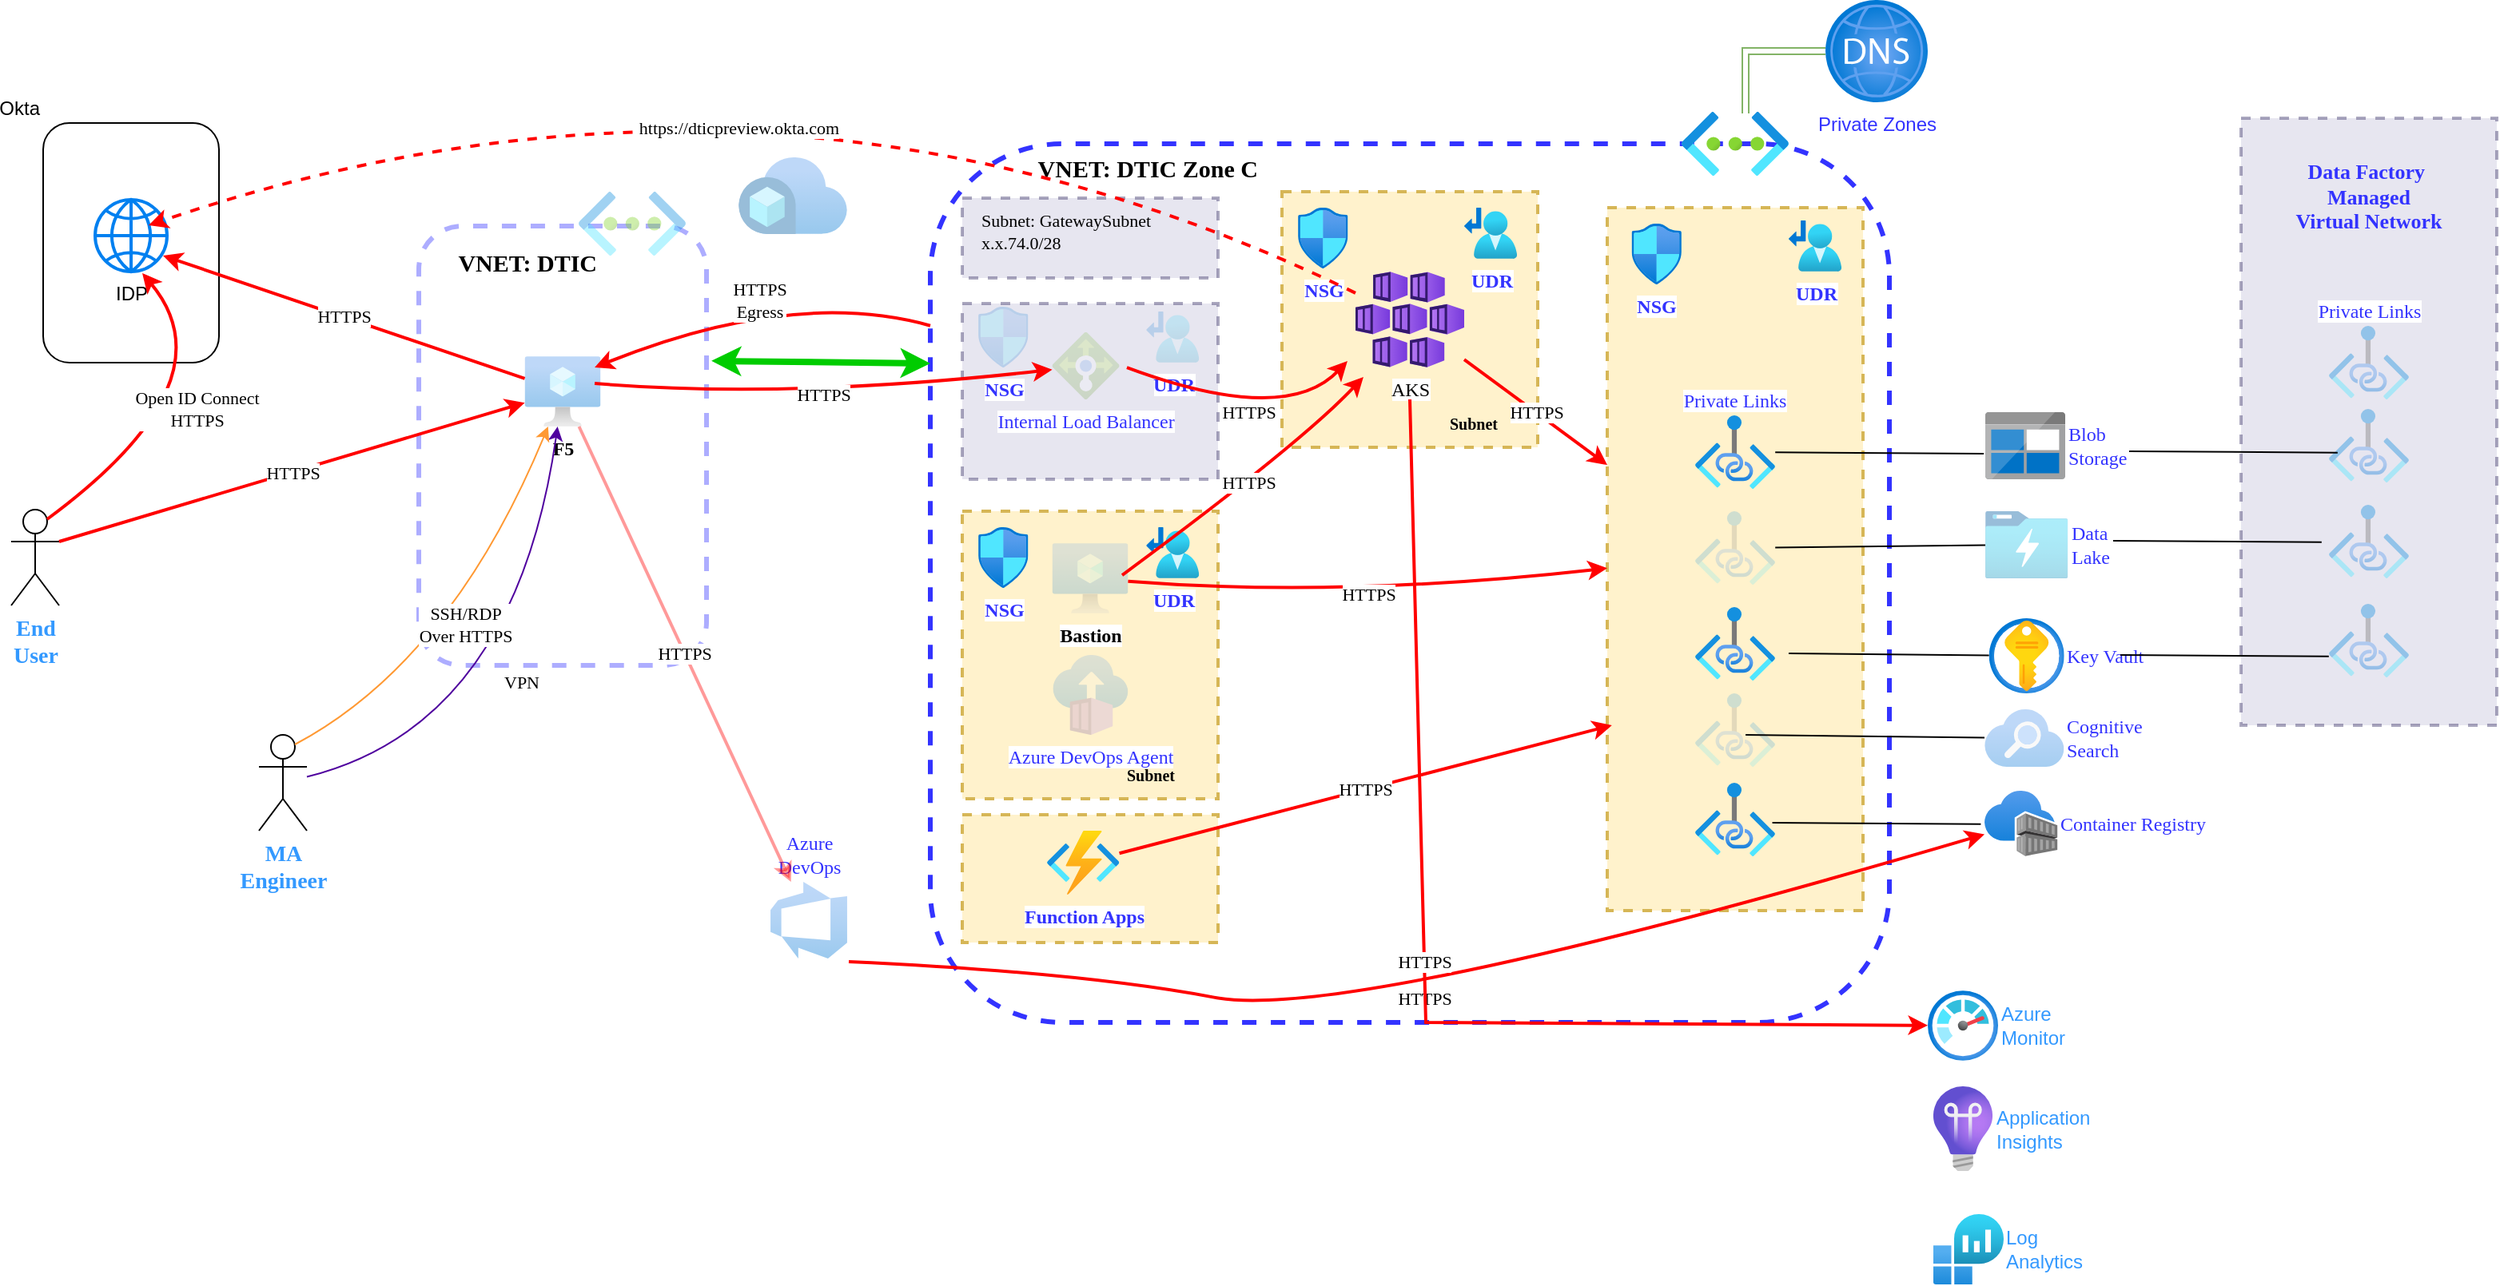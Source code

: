 <mxfile version="20.7.3" type="github">
  <diagram id="pkPBzq_F2FkeLmz5j-t2" name="Page-1">
    <mxGraphModel dx="2442" dy="2060" grid="1" gridSize="10" guides="1" tooltips="1" connect="1" arrows="1" fold="1" page="1" pageScale="1" pageWidth="850" pageHeight="1100" math="0" shadow="0">
      <root>
        <mxCell id="0" />
        <mxCell id="1" parent="0" />
        <mxCell id="_LxGCqmfsSir6SBeD6TM-1" value="" style="rounded=1;whiteSpace=wrap;html=1;direction=south;dashed=1;strokeColor=#3333FF;strokeWidth=3;fontStyle=1;fontFamily=Verdana;" parent="1" vertex="1">
          <mxGeometry x="130" y="20" width="600" height="550" as="geometry" />
        </mxCell>
        <mxCell id="_LxGCqmfsSir6SBeD6TM-2" value="" style="rounded=0;whiteSpace=wrap;html=1;dashed=1;strokeColor=#d6b656;strokeWidth=2;labelPosition=right;verticalLabelPosition=bottom;align=left;verticalAlign=top;fillColor=#fff2cc;" parent="1" vertex="1">
          <mxGeometry x="150" y="250" width="160" height="180" as="geometry" />
        </mxCell>
        <mxCell id="_LxGCqmfsSir6SBeD6TM-3" value="Bastion" style="aspect=fixed;html=1;points=[];align=center;image;fontSize=12;image=img/lib/azure2/compute/Virtual_Machine.svg;dashed=1;strokeColor=#3333FF;strokeWidth=3;fontFamily=Verdana;fontStyle=1;opacity=20;" parent="1" vertex="1">
          <mxGeometry x="206.28" y="270" width="47.44" height="44" as="geometry" />
        </mxCell>
        <mxCell id="_LxGCqmfsSir6SBeD6TM-5" value="" style="rounded=0;whiteSpace=wrap;html=1;dashed=1;strokeColor=#d6b656;strokeWidth=2;fillColor=#fff2cc;" parent="1" vertex="1">
          <mxGeometry x="350" y="50" width="160" height="160" as="geometry" />
        </mxCell>
        <mxCell id="_LxGCqmfsSir6SBeD6TM-7" value="AKS" style="aspect=fixed;html=1;points=[];align=center;image;fontSize=12;image=img/lib/azure2/containers/Kubernetes_Services.svg;dashed=1;strokeColor=#3333FF;strokeWidth=2;fontFamily=Verdana;" parent="1" vertex="1">
          <mxGeometry x="396" y="100" width="68" height="60" as="geometry" />
        </mxCell>
        <mxCell id="_LxGCqmfsSir6SBeD6TM-8" value="" style="aspect=fixed;html=1;points=[];align=center;image;fontSize=12;image=img/lib/azure2/networking/Virtual_Networks.svg;dashed=1;strokeColor=#3333FF;strokeWidth=2;fontFamily=Verdana;" parent="1" vertex="1">
          <mxGeometry x="600" width="67" height="40" as="geometry" />
        </mxCell>
        <mxCell id="_LxGCqmfsSir6SBeD6TM-9" value="VNET: DTIC Zone C&amp;nbsp;" style="text;html=1;strokeColor=none;fillColor=none;align=center;verticalAlign=middle;whiteSpace=wrap;rounded=0;dashed=1;strokeWidth=2;fontFamily=Verdana;fontStyle=1;fontSize=15;" parent="1" vertex="1">
          <mxGeometry x="170" y="20" width="196.28" height="30" as="geometry" />
        </mxCell>
        <mxCell id="_LxGCqmfsSir6SBeD6TM-10" value="NSG" style="aspect=fixed;html=1;points=[];align=center;image;fontSize=12;image=img/lib/azure2/networking/Network_Security_Groups.svg;dashed=1;strokeColor=#3333FF;strokeWidth=2;fontFamily=Verdana;fontColor=#3333FF;fontStyle=1" parent="1" vertex="1">
          <mxGeometry x="160" y="260" width="31.29" height="38" as="geometry" />
        </mxCell>
        <mxCell id="_LxGCqmfsSir6SBeD6TM-11" value="Subnet" style="text;html=1;strokeColor=none;fillColor=none;align=center;verticalAlign=middle;whiteSpace=wrap;rounded=0;dashed=1;strokeWidth=2;fontFamily=Verdana;fontSize=10;fontColor=#000000;fontStyle=1" parent="1" vertex="1">
          <mxGeometry x="238.14" y="400" width="60" height="30" as="geometry" />
        </mxCell>
        <mxCell id="_LxGCqmfsSir6SBeD6TM-12" value="Subnet" style="text;html=1;strokeColor=none;fillColor=none;align=center;verticalAlign=middle;whiteSpace=wrap;rounded=0;dashed=1;strokeWidth=2;fontFamily=Verdana;fontSize=10;fontColor=#000000;fontStyle=1" parent="1" vertex="1">
          <mxGeometry x="440" y="180" width="60" height="30" as="geometry" />
        </mxCell>
        <mxCell id="_LxGCqmfsSir6SBeD6TM-13" value="NSG" style="aspect=fixed;html=1;points=[];align=center;image;fontSize=12;image=img/lib/azure2/networking/Network_Security_Groups.svg;dashed=1;strokeColor=#3333FF;strokeWidth=2;fontFamily=Verdana;fontColor=#3333FF;fontStyle=1" parent="1" vertex="1">
          <mxGeometry x="360" y="60" width="31.29" height="38" as="geometry" />
        </mxCell>
        <mxCell id="A7Y3zjwEidm9EwU9jEmX-1" value="&lt;font color=&quot;#3333ff&quot;&gt;Private Zones&lt;/font&gt;" style="aspect=fixed;html=1;points=[];align=center;image;fontSize=12;image=img/lib/azure2/networking/DNS_Zones.svg;" parent="1" vertex="1">
          <mxGeometry x="690" y="-70" width="64" height="64" as="geometry" />
        </mxCell>
        <mxCell id="A7Y3zjwEidm9EwU9jEmX-3" value="" style="shape=link;html=1;rounded=0;exitX=0.597;exitY=0.025;exitDx=0;exitDy=0;exitPerimeter=0;fillColor=#d5e8d4;strokeColor=#82b366;" parent="1" source="_LxGCqmfsSir6SBeD6TM-8" target="A7Y3zjwEidm9EwU9jEmX-1" edge="1">
          <mxGeometry width="100" relative="1" as="geometry">
            <mxPoint x="640" as="sourcePoint" />
            <mxPoint x="470" y="120" as="targetPoint" />
            <Array as="points">
              <mxPoint x="640" y="-38" />
            </Array>
          </mxGeometry>
        </mxCell>
        <mxCell id="A7Y3zjwEidm9EwU9jEmX-5" value="" style="rounded=0;whiteSpace=wrap;html=1;dashed=1;strokeColor=#d6b656;strokeWidth=2;fillColor=#fff2cc;" parent="1" vertex="1">
          <mxGeometry x="553.5" y="60" width="160" height="440" as="geometry" />
        </mxCell>
        <mxCell id="A7Y3zjwEidm9EwU9jEmX-6" value="NSG" style="aspect=fixed;html=1;points=[];align=center;image;fontSize=12;image=img/lib/azure2/networking/Network_Security_Groups.svg;dashed=1;strokeColor=#3333FF;strokeWidth=2;fontFamily=Verdana;fontColor=#3333FF;fontStyle=1" parent="1" vertex="1">
          <mxGeometry x="568.71" y="70" width="31.29" height="38" as="geometry" />
        </mxCell>
        <mxCell id="A7Y3zjwEidm9EwU9jEmX-7" value="UDR" style="aspect=fixed;html=1;points=[];align=center;image;fontSize=12;image=img/lib/azure2/networking/Route_Tables.svg;fontColor=#3333FF;fontStyle=1;fontFamily=Verdana;" parent="1" vertex="1">
          <mxGeometry x="464" y="60" width="33.03" height="32" as="geometry" />
        </mxCell>
        <mxCell id="A7Y3zjwEidm9EwU9jEmX-8" value="UDR" style="aspect=fixed;html=1;points=[];align=center;image;fontSize=12;image=img/lib/azure2/networking/Route_Tables.svg;fontColor=#3333FF;fontStyle=1;fontFamily=Verdana;" parent="1" vertex="1">
          <mxGeometry x="667" y="68" width="33.03" height="32" as="geometry" />
        </mxCell>
        <mxCell id="A7Y3zjwEidm9EwU9jEmX-9" value="UDR" style="aspect=fixed;html=1;points=[];align=center;image;fontSize=12;image=img/lib/azure2/networking/Route_Tables.svg;fontColor=#3333FF;fontStyle=1;fontFamily=Verdana;" parent="1" vertex="1">
          <mxGeometry x="265.11" y="260" width="33.03" height="32" as="geometry" />
        </mxCell>
        <mxCell id="A7Y3zjwEidm9EwU9jEmX-10" value="Private Links" style="aspect=fixed;html=1;points=[];align=center;image;fontSize=12;image=img/lib/azure2/networking/Private_Link.svg;fontFamily=Verdana;fontColor=#3333FF;labelPosition=center;verticalLabelPosition=top;verticalAlign=bottom;" parent="1" vertex="1">
          <mxGeometry x="608.41" y="190" width="50.18" height="46" as="geometry" />
        </mxCell>
        <mxCell id="A7Y3zjwEidm9EwU9jEmX-11" value="" style="aspect=fixed;html=1;points=[];align=center;image;fontSize=12;image=img/lib/azure2/networking/Private_Link.svg;fontFamily=Verdana;fontColor=#3333FF;opacity=20;" parent="1" vertex="1">
          <mxGeometry x="608.41" y="250" width="50.18" height="46" as="geometry" />
        </mxCell>
        <mxCell id="A7Y3zjwEidm9EwU9jEmX-12" value="" style="aspect=fixed;html=1;points=[];align=center;image;fontSize=12;image=img/lib/azure2/networking/Private_Link.svg;fontFamily=Verdana;fontColor=#3333FF;" parent="1" vertex="1">
          <mxGeometry x="608.41" y="310" width="50.18" height="46" as="geometry" />
        </mxCell>
        <mxCell id="A7Y3zjwEidm9EwU9jEmX-13" value="" style="aspect=fixed;html=1;points=[];align=center;image;fontSize=12;image=img/lib/azure2/networking/Private_Link.svg;fontFamily=Verdana;fontColor=#3333FF;opacity=20;" parent="1" vertex="1">
          <mxGeometry x="608.41" y="364" width="50.18" height="46" as="geometry" />
        </mxCell>
        <mxCell id="A7Y3zjwEidm9EwU9jEmX-14" value="" style="aspect=fixed;html=1;points=[];align=center;image;fontSize=12;image=img/lib/azure2/networking/Private_Link.svg;fontFamily=Verdana;fontColor=#3333FF;" parent="1" vertex="1">
          <mxGeometry x="608.41" y="420" width="50.18" height="46" as="geometry" />
        </mxCell>
        <mxCell id="A7Y3zjwEidm9EwU9jEmX-15" value="" style="rounded=0;whiteSpace=wrap;html=1;dashed=1;strokeColor=#56517e;strokeWidth=2;labelPosition=right;verticalLabelPosition=bottom;align=left;verticalAlign=top;fillColor=#d0cee2;opacity=50;" parent="1" vertex="1">
          <mxGeometry x="150" y="120" width="160" height="110" as="geometry" />
        </mxCell>
        <mxCell id="A7Y3zjwEidm9EwU9jEmX-16" value="NSG" style="aspect=fixed;html=1;points=[];align=center;image;fontSize=12;image=img/lib/azure2/networking/Network_Security_Groups.svg;dashed=1;strokeColor=#3333FF;strokeWidth=2;fontFamily=Verdana;fontColor=#3333FF;fontStyle=1;opacity=20;" parent="1" vertex="1">
          <mxGeometry x="160" y="122" width="31.29" height="38" as="geometry" />
        </mxCell>
        <mxCell id="A7Y3zjwEidm9EwU9jEmX-17" value="UDR" style="aspect=fixed;html=1;points=[];align=center;image;fontSize=12;image=img/lib/azure2/networking/Route_Tables.svg;fontColor=#3333FF;fontStyle=1;fontFamily=Verdana;opacity=20;" parent="1" vertex="1">
          <mxGeometry x="265.11" y="125" width="33.03" height="32" as="geometry" />
        </mxCell>
        <mxCell id="A7Y3zjwEidm9EwU9jEmX-18" value="Internal Load Balancer" style="aspect=fixed;html=1;points=[];align=center;image;fontSize=12;image=img/lib/azure2/networking/Load_Balancers.svg;fontFamily=Verdana;fontColor=#3333FF;imageBackground=none;opacity=20;" parent="1" vertex="1">
          <mxGeometry x="206.28" y="138" width="42" height="42" as="geometry" />
        </mxCell>
        <mxCell id="A7Y3zjwEidm9EwU9jEmX-19" value="" style="rounded=0;whiteSpace=wrap;html=1;dashed=1;strokeColor=#56517e;strokeWidth=2;labelPosition=right;verticalLabelPosition=bottom;align=left;verticalAlign=top;fillColor=#d0cee2;opacity=50;" parent="1" vertex="1">
          <mxGeometry x="150" y="54" width="160" height="50" as="geometry" />
        </mxCell>
        <mxCell id="A7Y3zjwEidm9EwU9jEmX-20" value="" style="rounded=0;whiteSpace=wrap;html=1;dashed=1;strokeColor=#d6b656;strokeWidth=2;labelPosition=right;verticalLabelPosition=bottom;align=left;verticalAlign=top;fillColor=#fff2cc;" parent="1" vertex="1">
          <mxGeometry x="150" y="440" width="160" height="80" as="geometry" />
        </mxCell>
        <mxCell id="A7Y3zjwEidm9EwU9jEmX-21" value="Function Apps" style="aspect=fixed;html=1;points=[];align=center;image;fontSize=12;image=img/lib/azure2/compute/Function_Apps.svg;fontFamily=Verdana;fontColor=#3333FF;fontStyle=1" parent="1" vertex="1">
          <mxGeometry x="202.95" y="450" width="45.33" height="40" as="geometry" />
        </mxCell>
        <mxCell id="A7Y3zjwEidm9EwU9jEmX-24" value="Blob&lt;br&gt;Storage" style="sketch=0;aspect=fixed;html=1;points=[];align=left;image;fontSize=12;image=img/lib/mscae/BlobBlock.svg;fontFamily=Verdana;fontColor=#3333FF;labelPosition=right;verticalLabelPosition=middle;verticalAlign=middle;" parent="1" vertex="1">
          <mxGeometry x="790" y="188" width="50" height="42" as="geometry" />
        </mxCell>
        <mxCell id="A7Y3zjwEidm9EwU9jEmX-25" value="" style="endArrow=none;html=1;rounded=0;strokeColor=default;fontFamily=Verdana;fontSize=13;fontColor=#3333FF;entryX=-0.02;entryY=0.619;entryDx=0;entryDy=0;entryPerimeter=0;" parent="1" source="A7Y3zjwEidm9EwU9jEmX-10" target="A7Y3zjwEidm9EwU9jEmX-24" edge="1">
          <mxGeometry width="50" height="50" relative="1" as="geometry">
            <mxPoint x="720" y="250" as="sourcePoint" />
            <mxPoint x="770" y="200" as="targetPoint" />
          </mxGeometry>
        </mxCell>
        <mxCell id="A7Y3zjwEidm9EwU9jEmX-26" value="Data&lt;br&gt;Lake" style="aspect=fixed;html=1;points=[];align=left;image;fontSize=12;image=img/lib/azure2/analytics/Data_Lake_Store_Gen1.svg;fontFamily=Verdana;fontColor=#3333FF;labelPosition=right;verticalLabelPosition=middle;verticalAlign=middle;opacity=40;" parent="1" vertex="1">
          <mxGeometry x="790" y="250" width="51.69" height="42" as="geometry" />
        </mxCell>
        <mxCell id="A7Y3zjwEidm9EwU9jEmX-27" value="" style="endArrow=none;html=1;rounded=0;strokeColor=default;fontFamily=Verdana;fontSize=13;fontColor=#3399FF;" parent="1" source="A7Y3zjwEidm9EwU9jEmX-11" target="A7Y3zjwEidm9EwU9jEmX-26" edge="1">
          <mxGeometry width="50" height="50" relative="1" as="geometry">
            <mxPoint x="667.0" y="279.501" as="sourcePoint" />
            <mxPoint x="797.41" y="280.338" as="targetPoint" />
          </mxGeometry>
        </mxCell>
        <mxCell id="A7Y3zjwEidm9EwU9jEmX-29" value="&lt;font color=&quot;#3333ff&quot;&gt;Key Vault&lt;/font&gt;" style="aspect=fixed;html=1;points=[];align=left;image;fontSize=12;image=img/lib/azure2/security/Key_Vaults.svg;fontFamily=Verdana;fontColor=#3399FF;labelPosition=right;verticalLabelPosition=middle;verticalAlign=middle;" parent="1" vertex="1">
          <mxGeometry x="792.35" y="317" width="47" height="47" as="geometry" />
        </mxCell>
        <mxCell id="A7Y3zjwEidm9EwU9jEmX-30" value="" style="endArrow=none;html=1;rounded=0;strokeColor=default;fontFamily=Verdana;fontSize=13;fontColor=#3333FF;" parent="1" target="A7Y3zjwEidm9EwU9jEmX-29" edge="1">
          <mxGeometry width="50" height="50" relative="1" as="geometry">
            <mxPoint x="667.0" y="339.001" as="sourcePoint" />
            <mxPoint x="780" y="340" as="targetPoint" />
          </mxGeometry>
        </mxCell>
        <mxCell id="A7Y3zjwEidm9EwU9jEmX-31" value="Cognitive&lt;br&gt;Search" style="aspect=fixed;html=1;points=[];align=left;image;fontSize=12;image=img/lib/azure2/app_services/Search_Services.svg;fontFamily=Verdana;fontColor=#3333FF;labelPosition=right;verticalLabelPosition=middle;verticalAlign=middle;opacity=40;" parent="1" vertex="1">
          <mxGeometry x="789.51" y="374" width="49.84" height="36" as="geometry" />
        </mxCell>
        <mxCell id="A7Y3zjwEidm9EwU9jEmX-32" value="" style="endArrow=none;html=1;rounded=0;strokeColor=default;fontFamily=Verdana;fontSize=13;fontColor=#3333FF;exitX=0.63;exitY=0.565;exitDx=0;exitDy=0;exitPerimeter=0;" parent="1" source="A7Y3zjwEidm9EwU9jEmX-13" target="A7Y3zjwEidm9EwU9jEmX-31" edge="1">
          <mxGeometry width="50" height="50" relative="1" as="geometry">
            <mxPoint x="656.79" y="400.001" as="sourcePoint" />
            <mxPoint x="787.2" y="400.838" as="targetPoint" />
          </mxGeometry>
        </mxCell>
        <mxCell id="A7Y3zjwEidm9EwU9jEmX-33" value="&lt;font color=&quot;#3333ff&quot;&gt;Container Registry&lt;/font&gt;" style="aspect=fixed;html=1;points=[];align=left;image;fontSize=12;image=img/lib/azure2/containers/Container_Registries.svg;fontFamily=Verdana;fontColor=#3399FF;labelPosition=right;verticalLabelPosition=middle;verticalAlign=middle;" parent="1" vertex="1">
          <mxGeometry x="789.51" y="425" width="45.7" height="41" as="geometry" />
        </mxCell>
        <mxCell id="A7Y3zjwEidm9EwU9jEmX-34" value="" style="endArrow=none;html=1;rounded=0;strokeColor=default;fontFamily=Verdana;fontSize=13;fontColor=#3333FF;entryX=-0.02;entryY=0.619;entryDx=0;entryDy=0;entryPerimeter=0;" parent="1" edge="1">
          <mxGeometry width="50" height="50" relative="1" as="geometry">
            <mxPoint x="656.79" y="445.001" as="sourcePoint" />
            <mxPoint x="787.2" y="445.838" as="targetPoint" />
          </mxGeometry>
        </mxCell>
        <mxCell id="A7Y3zjwEidm9EwU9jEmX-35" value="" style="rounded=0;whiteSpace=wrap;html=1;dashed=1;strokeColor=#56517e;strokeWidth=2;opacity=50;fillColor=#d0cee2;" parent="1" vertex="1">
          <mxGeometry x="950" y="4" width="160" height="380" as="geometry" />
        </mxCell>
        <mxCell id="A7Y3zjwEidm9EwU9jEmX-38" value="Private Links" style="aspect=fixed;html=1;points=[];align=center;image;fontSize=12;image=img/lib/azure2/networking/Private_Link.svg;fontFamily=Verdana;fontColor=#3333FF;labelPosition=center;verticalLabelPosition=top;verticalAlign=bottom;opacity=40;" parent="1" vertex="1">
          <mxGeometry x="1004.91" y="134" width="50.18" height="46" as="geometry" />
        </mxCell>
        <mxCell id="A7Y3zjwEidm9EwU9jEmX-39" value="" style="aspect=fixed;html=1;points=[];align=center;image;fontSize=12;image=img/lib/azure2/networking/Private_Link.svg;fontFamily=Verdana;fontColor=#3333FF;opacity=40;" parent="1" vertex="1">
          <mxGeometry x="1004.91" y="186" width="50.18" height="46" as="geometry" />
        </mxCell>
        <mxCell id="A7Y3zjwEidm9EwU9jEmX-40" value="" style="aspect=fixed;html=1;points=[];align=center;image;fontSize=12;image=img/lib/azure2/networking/Private_Link.svg;fontFamily=Verdana;fontColor=#3333FF;opacity=40;" parent="1" vertex="1">
          <mxGeometry x="1004.91" y="246" width="50.18" height="46" as="geometry" />
        </mxCell>
        <mxCell id="A7Y3zjwEidm9EwU9jEmX-41" value="" style="aspect=fixed;html=1;points=[];align=center;image;fontSize=12;image=img/lib/azure2/networking/Private_Link.svg;fontFamily=Verdana;fontColor=#3333FF;opacity=40;" parent="1" vertex="1">
          <mxGeometry x="1004.91" y="308" width="50.18" height="46" as="geometry" />
        </mxCell>
        <mxCell id="A7Y3zjwEidm9EwU9jEmX-55" value="" style="endArrow=none;html=1;rounded=0;strokeColor=default;fontFamily=Verdana;fontSize=13;fontColor=#3333FF;entryX=-0.02;entryY=0.619;entryDx=0;entryDy=0;entryPerimeter=0;" parent="1" edge="1">
          <mxGeometry width="50" height="50" relative="1" as="geometry">
            <mxPoint x="880.0" y="212.501" as="sourcePoint" />
            <mxPoint x="1010.41" y="213.338" as="targetPoint" />
          </mxGeometry>
        </mxCell>
        <mxCell id="A7Y3zjwEidm9EwU9jEmX-57" value="" style="endArrow=none;html=1;rounded=0;strokeColor=default;fontFamily=Verdana;fontSize=13;fontColor=#3333FF;entryX=-0.02;entryY=0.619;entryDx=0;entryDy=0;entryPerimeter=0;" parent="1" edge="1">
          <mxGeometry width="50" height="50" relative="1" as="geometry">
            <mxPoint x="870.0" y="268.501" as="sourcePoint" />
            <mxPoint x="1000.41" y="269.338" as="targetPoint" />
          </mxGeometry>
        </mxCell>
        <mxCell id="A7Y3zjwEidm9EwU9jEmX-58" value="" style="endArrow=none;html=1;rounded=0;strokeColor=default;fontFamily=Verdana;fontSize=13;fontColor=#3333FF;entryX=-0.02;entryY=0.619;entryDx=0;entryDy=0;entryPerimeter=0;" parent="1" edge="1">
          <mxGeometry width="50" height="50" relative="1" as="geometry">
            <mxPoint x="874.5" y="340.001" as="sourcePoint" />
            <mxPoint x="1004.91" y="340.838" as="targetPoint" />
          </mxGeometry>
        </mxCell>
        <mxCell id="A7Y3zjwEidm9EwU9jEmX-60" value="&lt;b&gt;Data Factory&amp;nbsp;&lt;br&gt;Managed&lt;br&gt;Virtual Network&lt;/b&gt;" style="text;html=1;strokeColor=none;fillColor=none;align=center;verticalAlign=middle;whiteSpace=wrap;rounded=0;fontFamily=Verdana;fontSize=13;fontColor=#3333FF;opacity=40;" parent="1" vertex="1">
          <mxGeometry x="960" y="13" width="140" height="79" as="geometry" />
        </mxCell>
        <mxCell id="r7Z5neGbWyE1JMXpOCnD-1" value="" style="rounded=1;whiteSpace=wrap;html=1;direction=south;dashed=1;strokeColor=#3333FF;strokeWidth=3;fontStyle=1;fontFamily=Verdana;opacity=40;" parent="1" vertex="1">
          <mxGeometry x="-190" y="71.5" width="180" height="275" as="geometry" />
        </mxCell>
        <mxCell id="r7Z5neGbWyE1JMXpOCnD-2" value="VNET: DTIC&amp;nbsp;" style="text;html=1;strokeColor=none;fillColor=none;align=center;verticalAlign=middle;whiteSpace=wrap;rounded=0;dashed=1;strokeWidth=2;fontFamily=Verdana;fontStyle=1;fontSize=15;opacity=40;" parent="1" vertex="1">
          <mxGeometry x="-180" y="80" width="120" height="28" as="geometry" />
        </mxCell>
        <mxCell id="r7Z5neGbWyE1JMXpOCnD-3" value="" style="aspect=fixed;html=1;points=[];align=center;image;fontSize=12;image=img/lib/azure2/networking/Virtual_Networks.svg;dashed=1;strokeColor=#3333FF;strokeWidth=2;fontFamily=Verdana;opacity=40;" parent="1" vertex="1">
          <mxGeometry x="-90" y="50" width="67" height="40" as="geometry" />
        </mxCell>
        <mxCell id="r7Z5neGbWyE1JMXpOCnD-4" value="F5" style="aspect=fixed;html=1;points=[];align=center;image;fontSize=12;image=img/lib/azure2/compute/Virtual_Machine.svg;dashed=1;strokeColor=#3333FF;strokeWidth=3;fontFamily=Verdana;fontStyle=1;opacity=40;" parent="1" vertex="1">
          <mxGeometry x="-123.72" y="153" width="47.44" height="44" as="geometry" />
        </mxCell>
        <mxCell id="r7Z5neGbWyE1JMXpOCnD-5" value="" style="aspect=fixed;html=1;points=[];align=center;image;fontSize=12;image=img/lib/azure2/azure_ecosystem/Azure_Hybrid_Center.svg;opacity=40;" parent="1" vertex="1">
          <mxGeometry x="10" y="28.5" width="68" height="48" as="geometry" />
        </mxCell>
        <mxCell id="r7Z5neGbWyE1JMXpOCnD-6" value="" style="endArrow=classic;startArrow=classic;html=1;rounded=0;entryX=0.25;entryY=1;entryDx=0;entryDy=0;exitX=0.307;exitY=-0.017;exitDx=0;exitDy=0;exitPerimeter=0;strokeColor=#00CC00;strokeWidth=4;" parent="1" source="r7Z5neGbWyE1JMXpOCnD-1" target="_LxGCqmfsSir6SBeD6TM-1" edge="1">
          <mxGeometry width="50" height="50" relative="1" as="geometry">
            <mxPoint y="157" as="sourcePoint" />
            <mxPoint x="50" y="107" as="targetPoint" />
          </mxGeometry>
        </mxCell>
        <mxCell id="r7Z5neGbWyE1JMXpOCnD-8" value="Okta" style="rounded=1;whiteSpace=wrap;html=1;labelPosition=left;verticalLabelPosition=top;align=right;verticalAlign=bottom;" parent="1" vertex="1">
          <mxGeometry x="-425" y="7" width="110" height="150" as="geometry" />
        </mxCell>
        <mxCell id="r7Z5neGbWyE1JMXpOCnD-9" value="IDP" style="html=1;verticalLabelPosition=bottom;align=center;labelBackgroundColor=#ffffff;verticalAlign=top;strokeWidth=2;strokeColor=#0080F0;shadow=0;dashed=0;shape=mxgraph.ios7.icons.globe;" parent="1" vertex="1">
          <mxGeometry x="-392.5" y="55" width="45" height="45" as="geometry" />
        </mxCell>
        <mxCell id="r7Z5neGbWyE1JMXpOCnD-10" value="MA&lt;br&gt;Engineer" style="shape=umlActor;verticalLabelPosition=bottom;verticalAlign=top;html=1;outlineConnect=0;fontColor=#3399FF;fontStyle=1;fontFamily=Verdana;fontSize=14;" parent="1" vertex="1">
          <mxGeometry x="-290" y="390" width="30" height="60" as="geometry" />
        </mxCell>
        <mxCell id="r7Z5neGbWyE1JMXpOCnD-11" value="End&lt;br&gt;User" style="shape=umlActor;verticalLabelPosition=bottom;verticalAlign=top;html=1;outlineConnect=0;fontColor=#3399FF;fontStyle=1;fontFamily=Verdana;fontSize=14;" parent="1" vertex="1">
          <mxGeometry x="-445" y="249" width="30" height="60" as="geometry" />
        </mxCell>
        <mxCell id="r7Z5neGbWyE1JMXpOCnD-12" value="Subnet: GatewaySubnet&lt;br&gt;x.x.74.0/28" style="text;html=1;strokeColor=none;fillColor=none;align=left;verticalAlign=middle;whiteSpace=wrap;rounded=0;fontFamily=Verdana;fontSize=11;fontColor=#000000;opacity=40;" parent="1" vertex="1">
          <mxGeometry x="160" y="60" width="140" height="30" as="geometry" />
        </mxCell>
        <mxCell id="r7Z5neGbWyE1JMXpOCnD-13" value="HTTPS" style="endArrow=classic;html=1;rounded=0;strokeColor=#FF0000;strokeWidth=2;fontFamily=Verdana;fontSize=11;fontColor=#000000;entryX=0.944;entryY=0.778;entryDx=0;entryDy=0;entryPerimeter=0;" parent="1" source="r7Z5neGbWyE1JMXpOCnD-4" target="r7Z5neGbWyE1JMXpOCnD-9" edge="1">
          <mxGeometry width="50" height="50" relative="1" as="geometry">
            <mxPoint x="-290" y="166" as="sourcePoint" />
            <mxPoint x="-240" y="116" as="targetPoint" />
          </mxGeometry>
        </mxCell>
        <mxCell id="r7Z5neGbWyE1JMXpOCnD-14" value="HTTPS" style="endArrow=classic;html=1;rounded=0;strokeColor=#FF0000;strokeWidth=2;fontFamily=Verdana;fontSize=11;fontColor=#000000;exitX=1;exitY=0.333;exitDx=0;exitDy=0;exitPerimeter=0;" parent="1" source="r7Z5neGbWyE1JMXpOCnD-11" target="r7Z5neGbWyE1JMXpOCnD-4" edge="1">
          <mxGeometry width="50" height="50" relative="1" as="geometry">
            <mxPoint x="-180.0" y="306.927" as="sourcePoint" />
            <mxPoint x="-406.3" y="230" as="targetPoint" />
          </mxGeometry>
        </mxCell>
        <mxCell id="r7Z5neGbWyE1JMXpOCnD-15" value="Azure&lt;br&gt;DevOps" style="aspect=fixed;html=1;points=[];align=center;image;fontSize=12;image=img/lib/azure2/devops/Azure_DevOps.svg;fontFamily=Verdana;fontColor=#3333FF;labelPosition=center;verticalLabelPosition=top;verticalAlign=bottom;opacity=40;" parent="1" vertex="1">
          <mxGeometry x="30" y="482" width="48" height="48" as="geometry" />
        </mxCell>
        <mxCell id="r7Z5neGbWyE1JMXpOCnD-16" value="HTTPS" style="endArrow=classic;html=1;rounded=0;strokeColor=#FF0000;strokeWidth=2;fontFamily=Verdana;fontSize=11;fontColor=#000000;opacity=40;" parent="1" source="r7Z5neGbWyE1JMXpOCnD-4" target="r7Z5neGbWyE1JMXpOCnD-15" edge="1">
          <mxGeometry width="50" height="50" relative="1" as="geometry">
            <mxPoint x="30.0" y="476.927" as="sourcePoint" />
            <mxPoint x="-196.3" y="400" as="targetPoint" />
          </mxGeometry>
        </mxCell>
        <mxCell id="r7Z5neGbWyE1JMXpOCnD-17" value="HTTPS" style="endArrow=classic;html=1;strokeColor=#FF0000;strokeWidth=2;fontFamily=Verdana;fontSize=11;fontColor=#000000;exitX=0.922;exitY=0.386;exitDx=0;exitDy=0;exitPerimeter=0;curved=1;" parent="1" source="r7Z5neGbWyE1JMXpOCnD-4" target="A7Y3zjwEidm9EwU9jEmX-18" edge="1">
          <mxGeometry width="50" height="50" relative="1" as="geometry">
            <mxPoint x="-110" y="256.46" as="sourcePoint" />
            <mxPoint x="181.28" y="169.538" as="targetPoint" />
            <Array as="points">
              <mxPoint x="40" y="180" />
            </Array>
          </mxGeometry>
        </mxCell>
        <mxCell id="r7Z5neGbWyE1JMXpOCnD-18" value="HTTPS&lt;br&gt;Egress" style="endArrow=classic;html=1;strokeColor=#FF0000;strokeWidth=2;fontFamily=Verdana;fontSize=11;fontColor=#000000;exitX=0.207;exitY=1;exitDx=0;exitDy=0;exitPerimeter=0;curved=1;entryX=0.922;entryY=0.159;entryDx=0;entryDy=0;entryPerimeter=0;" parent="1" source="_LxGCqmfsSir6SBeD6TM-1" target="r7Z5neGbWyE1JMXpOCnD-4" edge="1">
          <mxGeometry width="50" height="50" relative="1" as="geometry">
            <mxPoint x="-76.28" y="123.984" as="sourcePoint" />
            <mxPoint x="209.98" y="115.355" as="targetPoint" />
            <Array as="points">
              <mxPoint x="44" y="110" />
            </Array>
          </mxGeometry>
        </mxCell>
        <mxCell id="r7Z5neGbWyE1JMXpOCnD-19" value="Open ID Connect&lt;br&gt;HTTPS" style="endArrow=classic;html=1;strokeColor=#FF0000;strokeWidth=2;fontFamily=Verdana;fontSize=11;fontColor=#000000;exitX=0.75;exitY=0.1;exitDx=0;exitDy=0;exitPerimeter=0;curved=1;entryX=0.656;entryY=1.022;entryDx=0;entryDy=0;entryPerimeter=0;" parent="1" source="r7Z5neGbWyE1JMXpOCnD-11" target="r7Z5neGbWyE1JMXpOCnD-9" edge="1">
          <mxGeometry width="50" height="50" relative="1" as="geometry">
            <mxPoint x="-220.02" y="192.85" as="sourcePoint" />
            <mxPoint x="-430.0" y="218.996" as="targetPoint" />
            <Array as="points">
              <mxPoint x="-306.02" y="169" />
            </Array>
          </mxGeometry>
        </mxCell>
        <mxCell id="iWUd_Ij9gSlMZmeU1Qh2-1" value="Azure DevOps Agent" style="aspect=fixed;html=1;points=[];align=center;image;fontSize=12;image=img/lib/azure2/compute/Container_Instances.svg;fontColor=#3333FF;fontFamily=Verdana;opacity=20;" parent="1" vertex="1">
          <mxGeometry x="206.66" y="340" width="47.06" height="50" as="geometry" />
        </mxCell>
        <mxCell id="p7GNHKMXRVtonl1Lt9Wu-1" value="HTTPS" style="endArrow=classic;html=1;strokeColor=#FF0000;strokeWidth=2;fontFamily=Verdana;fontSize=11;fontColor=#000000;exitX=1.021;exitY=1.042;exitDx=0;exitDy=0;exitPerimeter=0;curved=1;" parent="1" source="r7Z5neGbWyE1JMXpOCnD-15" target="A7Y3zjwEidm9EwU9jEmX-33" edge="1">
          <mxGeometry width="50" height="50" relative="1" as="geometry">
            <mxPoint x="105.03" y="528.634" as="sourcePoint" />
            <mxPoint x="391.29" y="520.005" as="targetPoint" />
            <Array as="points">
              <mxPoint x="225.01" y="538.65" />
              <mxPoint x="390" y="570" />
            </Array>
          </mxGeometry>
        </mxCell>
        <mxCell id="p7GNHKMXRVtonl1Lt9Wu-2" value="HTTPS" style="endArrow=classic;html=1;rounded=0;strokeColor=#FF0000;strokeWidth=2;fontFamily=Verdana;fontSize=11;fontColor=#000000;" parent="1" source="A7Y3zjwEidm9EwU9jEmX-21" edge="1">
          <mxGeometry width="50" height="50" relative="1" as="geometry">
            <mxPoint x="265.11" y="470.92" as="sourcePoint" />
            <mxPoint x="556.39" y="383.998" as="targetPoint" />
          </mxGeometry>
        </mxCell>
        <mxCell id="p7GNHKMXRVtonl1Lt9Wu-3" value="HTTPS" style="endArrow=classic;html=1;strokeColor=#FF0000;strokeWidth=2;fontFamily=Verdana;fontSize=11;fontColor=#000000;exitX=1.112;exitY=0.524;exitDx=0;exitDy=0;exitPerimeter=0;curved=1;entryX=-0.074;entryY=0.933;entryDx=0;entryDy=0;entryPerimeter=0;" parent="1" source="A7Y3zjwEidm9EwU9jEmX-18" target="_LxGCqmfsSir6SBeD6TM-7" edge="1">
          <mxGeometry width="50" height="50" relative="1" as="geometry">
            <mxPoint x="232.52" y="186.984" as="sourcePoint" />
            <mxPoint x="518.78" y="178.355" as="targetPoint" />
            <Array as="points">
              <mxPoint x="352.5" y="197" />
            </Array>
          </mxGeometry>
        </mxCell>
        <mxCell id="p7GNHKMXRVtonl1Lt9Wu-5" value="HTTPS" style="endArrow=classic;html=1;rounded=0;strokeColor=#FF0000;strokeWidth=2;fontFamily=Verdana;fontSize=11;fontColor=#000000;exitX=0.5;exitY=1.333;exitDx=0;exitDy=0;exitPerimeter=0;" parent="1" source="_LxGCqmfsSir6SBeD6TM-7" target="p7GNHKMXRVtonl1Lt9Wu-6" edge="1">
          <mxGeometry width="50" height="50" relative="1" as="geometry">
            <mxPoint x="258.28" y="474.107" as="sourcePoint" />
            <mxPoint x="566.39" y="393.998" as="targetPoint" />
            <Array as="points">
              <mxPoint x="440" y="570" />
            </Array>
          </mxGeometry>
        </mxCell>
        <mxCell id="p7GNHKMXRVtonl1Lt9Wu-6" value="Azure&lt;br&gt;Monitor" style="aspect=fixed;html=1;points=[];align=left;image;fontSize=12;image=img/lib/azure2/management_governance/Monitor.svg;labelPosition=right;verticalLabelPosition=middle;verticalAlign=middle;fontColor=#3399FF;" parent="1" vertex="1">
          <mxGeometry x="754" y="550" width="44" height="44" as="geometry" />
        </mxCell>
        <mxCell id="p7GNHKMXRVtonl1Lt9Wu-7" value="HTTPS" style="endArrow=classic;html=1;rounded=0;strokeColor=#FF0000;strokeWidth=2;fontFamily=Verdana;fontSize=11;fontColor=#000000;" parent="1" source="_LxGCqmfsSir6SBeD6TM-7" target="A7Y3zjwEidm9EwU9jEmX-5" edge="1">
          <mxGeometry width="50" height="50" relative="1" as="geometry">
            <mxPoint x="258.28" y="474.107" as="sourcePoint" />
            <mxPoint x="566.39" y="393.998" as="targetPoint" />
          </mxGeometry>
        </mxCell>
        <mxCell id="p7GNHKMXRVtonl1Lt9Wu-8" value="HTTPS" style="endArrow=classic;html=1;strokeColor=#FF0000;strokeWidth=2;fontFamily=Verdana;fontSize=11;fontColor=#000000;curved=1;" parent="1" source="_LxGCqmfsSir6SBeD6TM-3" edge="1">
          <mxGeometry width="50" height="50" relative="1" as="geometry">
            <mxPoint x="267.24" y="294.304" as="sourcePoint" />
            <mxPoint x="553.5" y="285.675" as="targetPoint" />
            <Array as="points">
              <mxPoint x="387.22" y="304.32" />
            </Array>
          </mxGeometry>
        </mxCell>
        <mxCell id="p7GNHKMXRVtonl1Lt9Wu-9" value="Application&lt;br&gt;Insights" style="aspect=fixed;html=1;points=[];align=left;image;fontSize=12;image=img/lib/azure2/devops/Application_Insights.svg;fontColor=#3399FF;labelPosition=right;verticalLabelPosition=middle;verticalAlign=middle;" parent="1" vertex="1">
          <mxGeometry x="757.49" y="610" width="37.02" height="53" as="geometry" />
        </mxCell>
        <mxCell id="p7GNHKMXRVtonl1Lt9Wu-10" value="Log&amp;nbsp;&lt;br&gt;Analytics" style="aspect=fixed;html=1;points=[];align=left;image;fontSize=12;image=img/lib/azure2/analytics/Log_Analytics_Workspaces.svg;fontColor=#3399FF;labelPosition=right;verticalLabelPosition=middle;verticalAlign=middle;" parent="1" vertex="1">
          <mxGeometry x="757.49" y="690" width="44" height="44" as="geometry" />
        </mxCell>
        <mxCell id="p7GNHKMXRVtonl1Lt9Wu-11" value="HTTPS" style="endArrow=classic;html=1;strokeColor=#FF0000;strokeWidth=2;fontFamily=Verdana;fontSize=11;fontColor=#000000;curved=1;entryX=-0.074;entryY=0.933;entryDx=0;entryDy=0;entryPerimeter=0;exitX=0.922;exitY=0.455;exitDx=0;exitDy=0;exitPerimeter=0;" parent="1" source="_LxGCqmfsSir6SBeD6TM-3" edge="1">
          <mxGeometry width="50" height="50" relative="1" as="geometry">
            <mxPoint x="260" y="300" as="sourcePoint" />
            <mxPoint x="400.968" y="165.98" as="targetPoint" />
            <Array as="points">
              <mxPoint x="362.5" y="207" />
            </Array>
          </mxGeometry>
        </mxCell>
        <mxCell id="IeT4aAw6LJj3MiaoblmP-1" value="VPN" style="endArrow=classic;html=1;strokeColor=#4F009E;strokeWidth=1;fontFamily=Verdana;fontSize=11;fontColor=#000000;curved=1;" parent="1" source="r7Z5neGbWyE1JMXpOCnD-10" target="r7Z5neGbWyE1JMXpOCnD-4" edge="1">
          <mxGeometry width="50" height="50" relative="1" as="geometry">
            <mxPoint x="-250.0" y="373.984" as="sourcePoint" />
            <mxPoint x="36.26" y="365.355" as="targetPoint" />
            <Array as="points">
              <mxPoint x="-130.02" y="384" />
            </Array>
          </mxGeometry>
        </mxCell>
        <mxCell id="IeT4aAw6LJj3MiaoblmP-2" value="SSH/RDP&lt;br&gt;Over HTTPS" style="endArrow=classic;html=1;strokeColor=#FF9933;strokeWidth=1;fontFamily=Verdana;fontSize=11;fontColor=#000000;curved=1;exitX=0.75;exitY=0.1;exitDx=0;exitDy=0;exitPerimeter=0;" parent="1" source="r7Z5neGbWyE1JMXpOCnD-10" target="r7Z5neGbWyE1JMXpOCnD-4" edge="1">
          <mxGeometry width="50" height="50" relative="1" as="geometry">
            <mxPoint x="-300" y="376.275" as="sourcePoint" />
            <mxPoint x="-143.16" y="157" as="targetPoint" />
            <Array as="points">
              <mxPoint x="-170.02" y="344" />
            </Array>
          </mxGeometry>
        </mxCell>
        <mxCell id="IeT4aAw6LJj3MiaoblmP-3" value="https://dticpreview.okta.com" style="endArrow=classic;html=1;strokeColor=#FF0000;strokeWidth=2;fontFamily=Verdana;fontSize=11;fontColor=#000000;curved=1;entryX=0.744;entryY=0.356;entryDx=0;entryDy=0;entryPerimeter=0;dashed=1;" parent="1" source="_LxGCqmfsSir6SBeD6TM-7" target="r7Z5neGbWyE1JMXpOCnD-9" edge="1">
          <mxGeometry x="0.098" y="61" width="50" height="50" relative="1" as="geometry">
            <mxPoint x="119.98" y="-39.15" as="sourcePoint" />
            <mxPoint x="-90.0" y="-13.004" as="targetPoint" />
            <Array as="points">
              <mxPoint x="33.98" y="-63" />
            </Array>
            <mxPoint as="offset" />
          </mxGeometry>
        </mxCell>
      </root>
    </mxGraphModel>
  </diagram>
</mxfile>
